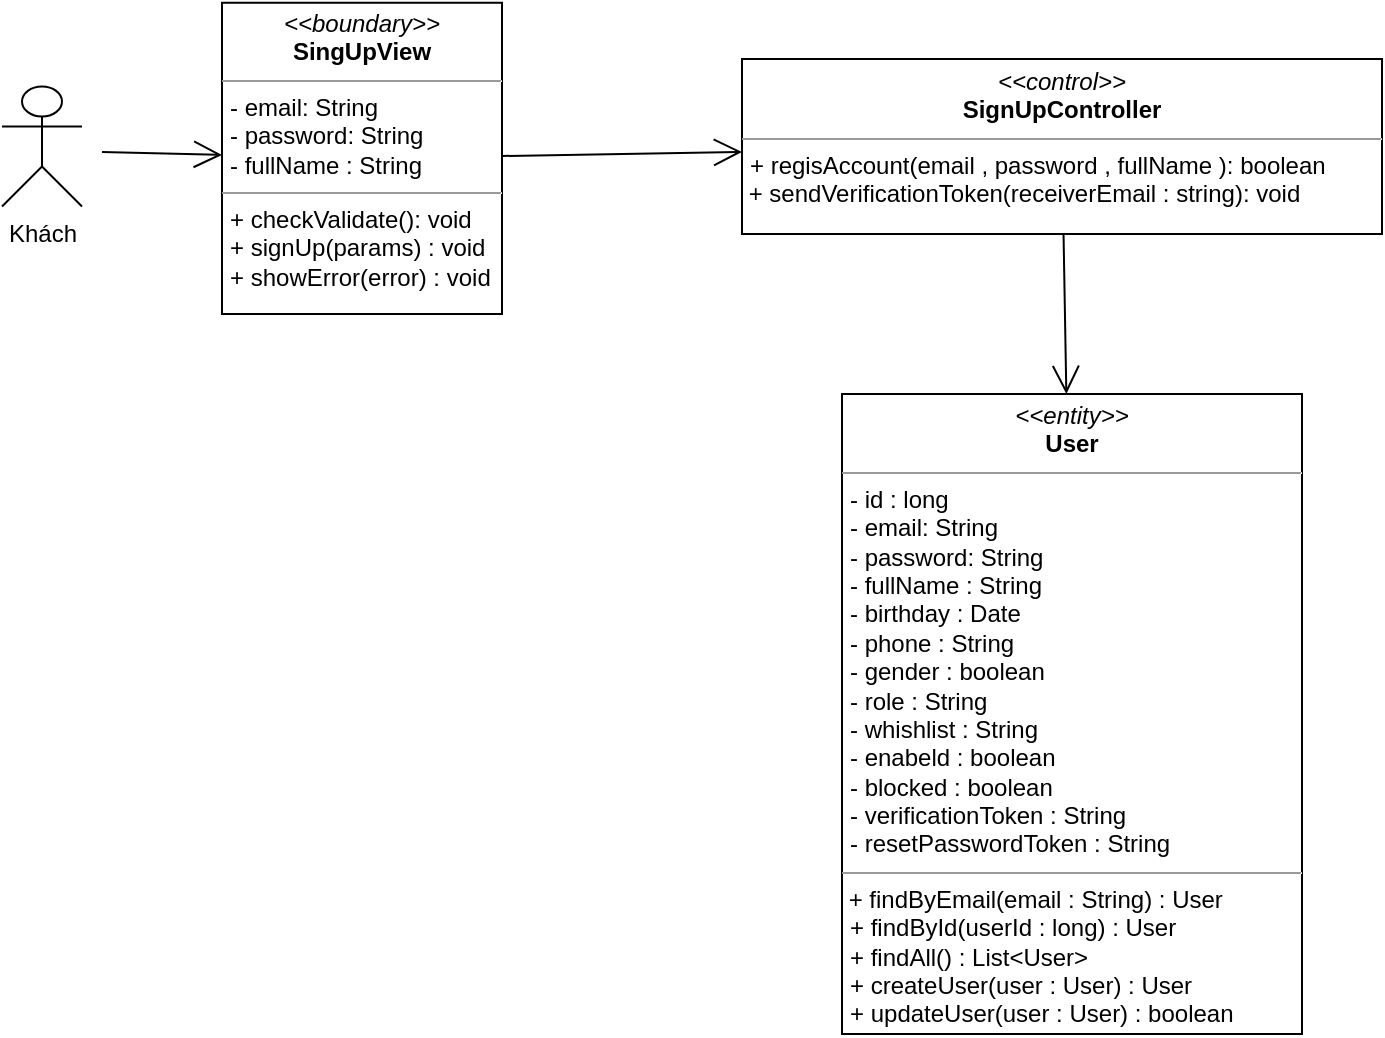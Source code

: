 <mxfile version="14.7.9" type="device"><diagram id="C5RBs43oDa-KdzZeNtuy" name="Page-1"><mxGraphModel dx="1038" dy="521" grid="1" gridSize="10" guides="1" tooltips="1" connect="1" arrows="1" fold="1" page="1" pageScale="1" pageWidth="827" pageHeight="1169" math="0" shadow="0"><root><mxCell id="WIyWlLk6GJQsqaUBKTNV-0"/><mxCell id="WIyWlLk6GJQsqaUBKTNV-1" parent="WIyWlLk6GJQsqaUBKTNV-0"/><mxCell id="D6xI6XP87eflwZgHYbXW-4" value="&lt;p style=&quot;margin: 0px ; margin-top: 4px ; text-align: center&quot;&gt;&lt;i&gt;&amp;lt;&amp;lt;boundary&amp;gt;&amp;gt;&lt;/i&gt;&lt;br&gt;&lt;b&gt;SingUpView&lt;/b&gt;&lt;/p&gt;&lt;hr size=&quot;1&quot;&gt;&lt;p style=&quot;margin: 0px ; margin-left: 4px&quot;&gt;- email: String&lt;br&gt;- password: String&lt;/p&gt;&lt;p style=&quot;margin: 0px ; margin-left: 4px&quot;&gt;- fullName : String&lt;/p&gt;&lt;hr size=&quot;1&quot;&gt;&lt;p style=&quot;margin: 0px ; margin-left: 4px&quot;&gt;+ checkValidate(): void&lt;/p&gt;&lt;p style=&quot;margin: 0px ; margin-left: 4px&quot;&gt;+ signUp(params) : void&lt;/p&gt;&lt;p style=&quot;margin: 0px ; margin-left: 4px&quot;&gt;+ showError(error) : void&lt;/p&gt;&lt;p style=&quot;margin: 0px ; margin-left: 4px&quot;&gt;&lt;br&gt;&lt;/p&gt;" style="verticalAlign=top;align=left;overflow=fill;fontSize=12;fontFamily=Helvetica;html=1;" parent="WIyWlLk6GJQsqaUBKTNV-1" vertex="1"><mxGeometry x="210" y="104.38" width="140" height="155.62" as="geometry"/></mxCell><mxCell id="D6xI6XP87eflwZgHYbXW-8" value="&lt;p style=&quot;margin: 0px ; margin-top: 4px ; text-align: center&quot;&gt;&lt;i&gt;&amp;lt;&amp;lt;entity&amp;gt;&amp;gt;&lt;/i&gt;&lt;br&gt;&lt;b&gt;User&lt;/b&gt;&lt;/p&gt;&lt;hr size=&quot;1&quot;&gt;&lt;p style=&quot;margin: 0px ; margin-left: 4px&quot;&gt;- id : long&lt;/p&gt;&lt;p style=&quot;margin: 0px ; margin-left: 4px&quot;&gt;- email: String&lt;br&gt;- password: String&lt;/p&gt;&lt;p style=&quot;margin: 0px ; margin-left: 4px&quot;&gt;- fullName : String&lt;/p&gt;&lt;p style=&quot;margin: 0px ; margin-left: 4px&quot;&gt;- birthday : Date&lt;/p&gt;&lt;p style=&quot;margin: 0px ; margin-left: 4px&quot;&gt;- phone : String&lt;/p&gt;&lt;p style=&quot;margin: 0px ; margin-left: 4px&quot;&gt;- gender : boolean&lt;/p&gt;&lt;p style=&quot;margin: 0px ; margin-left: 4px&quot;&gt;- role : String&lt;/p&gt;&lt;p style=&quot;margin: 0px ; margin-left: 4px&quot;&gt;- whishlist : String&lt;/p&gt;&lt;p style=&quot;margin: 0px ; margin-left: 4px&quot;&gt;- enabeld : boolean&lt;/p&gt;&lt;p style=&quot;margin: 0px ; margin-left: 4px&quot;&gt;- blocked : boolean&lt;/p&gt;&lt;p style=&quot;margin: 0px ; margin-left: 4px&quot;&gt;- verificationToken : String&lt;/p&gt;&lt;p style=&quot;margin: 0px ; margin-left: 4px&quot;&gt;- resetPasswordToken : String&lt;/p&gt;&lt;hr size=&quot;1&quot;&gt;&lt;p style=&quot;margin: 0px ; margin-left: 4px&quot;&gt;&lt;/p&gt;&amp;nbsp;&lt;span&gt;+ findByEmail(email : String) : User&amp;nbsp;&lt;/span&gt;&lt;p style=&quot;margin: 0px 0px 0px 4px&quot;&gt;+ findById(userId : long) : User&lt;/p&gt;&lt;p style=&quot;margin: 0px 0px 0px 4px&quot;&gt;+ findAll() : List&amp;lt;User&amp;gt;&lt;/p&gt;&lt;p style=&quot;margin: 0px 0px 0px 4px&quot;&gt;+ createUser(user : User) : User&lt;/p&gt;&lt;p style=&quot;margin: 0px 0px 0px 4px&quot;&gt;+ updateUser(user : User) : boolean&lt;/p&gt;" style="verticalAlign=top;align=left;overflow=fill;fontSize=12;fontFamily=Helvetica;html=1;" parent="WIyWlLk6GJQsqaUBKTNV-1" vertex="1"><mxGeometry x="520" y="300" width="230" height="320" as="geometry"/></mxCell><mxCell id="u5dEOxIuI19yYvkwBbPw-0" value="&lt;p style=&quot;margin: 0px ; margin-top: 4px ; text-align: center&quot;&gt;&lt;i&gt;&amp;lt;&amp;lt;control&amp;gt;&amp;gt;&lt;/i&gt;&lt;br&gt;&lt;b&gt;SignUpController&lt;/b&gt;&lt;/p&gt;&lt;hr size=&quot;1&quot;&gt;&lt;p style=&quot;margin: 0px ; margin-left: 4px&quot;&gt;+ regisAccount(email , password , fullName ): boolean&lt;/p&gt;&amp;nbsp;+ sendVerificationToken(receiverEmail : string): void" style="verticalAlign=top;align=left;overflow=fill;fontSize=12;fontFamily=Helvetica;html=1;" parent="WIyWlLk6GJQsqaUBKTNV-1" vertex="1"><mxGeometry x="470" y="132.5" width="320" height="87.5" as="geometry"/></mxCell><mxCell id="u5dEOxIuI19yYvkwBbPw-12" value="" style="endArrow=open;endFill=1;endSize=12;html=1;" parent="WIyWlLk6GJQsqaUBKTNV-1" source="u5dEOxIuI19yYvkwBbPw-0" target="D6xI6XP87eflwZgHYbXW-8" edge="1"><mxGeometry width="160" relative="1" as="geometry"><mxPoint x="1121.5" y="190.267" as="sourcePoint"/><mxPoint x="960" y="160" as="targetPoint"/></mxGeometry></mxCell><mxCell id="vNxuwB_6t1iTjas4uOWB-0" value="" style="endArrow=open;endFill=1;endSize=12;html=1;" parent="WIyWlLk6GJQsqaUBKTNV-1" source="D6xI6XP87eflwZgHYbXW-4" target="u5dEOxIuI19yYvkwBbPw-0" edge="1"><mxGeometry width="160" relative="1" as="geometry"><mxPoint x="640" y="410" as="sourcePoint"/><mxPoint x="800" y="410" as="targetPoint"/></mxGeometry></mxCell><mxCell id="vNxuwB_6t1iTjas4uOWB-1" value="Khách" style="shape=umlActor;verticalLabelPosition=bottom;verticalAlign=top;html=1;" parent="WIyWlLk6GJQsqaUBKTNV-1" vertex="1"><mxGeometry x="100" y="146.25" width="40" height="60" as="geometry"/></mxCell><mxCell id="vNxuwB_6t1iTjas4uOWB-4" value="" style="endArrow=open;endFill=1;endSize=12;html=1;" parent="WIyWlLk6GJQsqaUBKTNV-1" target="D6xI6XP87eflwZgHYbXW-4" edge="1"><mxGeometry width="160" relative="1" as="geometry"><mxPoint x="150" y="179" as="sourcePoint"/><mxPoint x="800" y="410" as="targetPoint"/></mxGeometry></mxCell></root></mxGraphModel></diagram></mxfile>